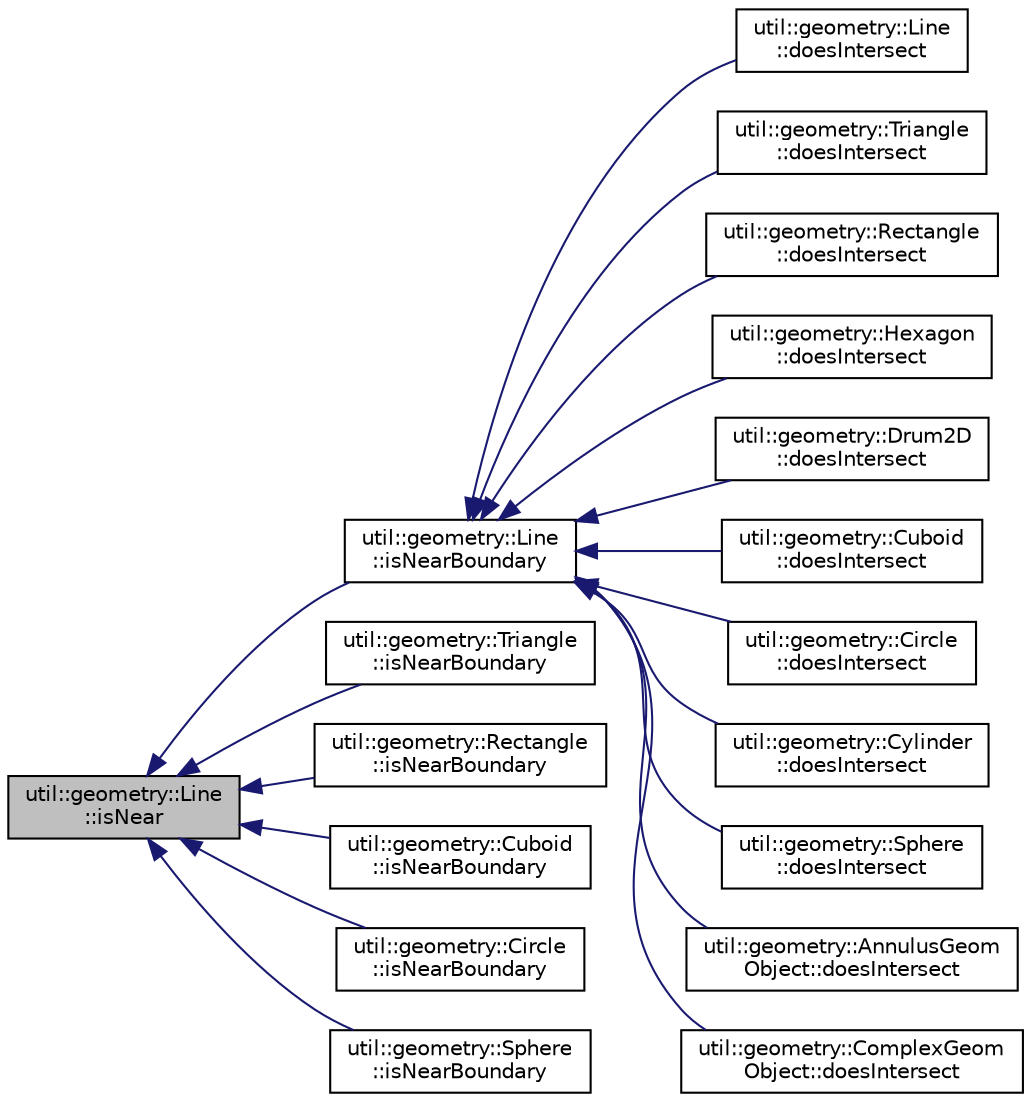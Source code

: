 digraph "util::geometry::Line::isNear"
{
  edge [fontname="Helvetica",fontsize="10",labelfontname="Helvetica",labelfontsize="10"];
  node [fontname="Helvetica",fontsize="10",shape=record];
  rankdir="LR";
  Node115 [label="util::geometry::Line\l::isNear",height=0.2,width=0.4,color="black", fillcolor="grey75", style="filled", fontcolor="black"];
  Node115 -> Node116 [dir="back",color="midnightblue",fontsize="10",style="solid",fontname="Helvetica"];
  Node116 [label="util::geometry::Line\l::isNearBoundary",height=0.2,width=0.4,color="black", fillcolor="white", style="filled",URL="$classutil_1_1geometry_1_1Line.html#a3eca2640ef36978ada44a3bb2926a56d",tooltip="Checks if point is within given distance of this object. "];
  Node116 -> Node117 [dir="back",color="midnightblue",fontsize="10",style="solid",fontname="Helvetica"];
  Node117 [label="util::geometry::Line\l::doesIntersect",height=0.2,width=0.4,color="black", fillcolor="white", style="filled",URL="$classutil_1_1geometry_1_1Line.html#af3f54529ec0d95832f2c42702d36e592",tooltip="Checks if point lies exactly on the boundary. "];
  Node116 -> Node118 [dir="back",color="midnightblue",fontsize="10",style="solid",fontname="Helvetica"];
  Node118 [label="util::geometry::Triangle\l::doesIntersect",height=0.2,width=0.4,color="black", fillcolor="white", style="filled",URL="$classutil_1_1geometry_1_1Triangle.html#afe163c48422ea328a60a5f24800106d7",tooltip="Checks if point lies exactly on the boundary. "];
  Node116 -> Node119 [dir="back",color="midnightblue",fontsize="10",style="solid",fontname="Helvetica"];
  Node119 [label="util::geometry::Rectangle\l::doesIntersect",height=0.2,width=0.4,color="black", fillcolor="white", style="filled",URL="$classutil_1_1geometry_1_1Rectangle.html#ae3efcb7a2461c14acadee84e1a808f0d",tooltip="Checks if point lies exactly on the boundary. "];
  Node116 -> Node120 [dir="back",color="midnightblue",fontsize="10",style="solid",fontname="Helvetica"];
  Node120 [label="util::geometry::Hexagon\l::doesIntersect",height=0.2,width=0.4,color="black", fillcolor="white", style="filled",URL="$classutil_1_1geometry_1_1Hexagon.html#a50a2b3aef62673ab053ecc36c3f6e8d1",tooltip="Checks if point lies exactly on the boundary. "];
  Node116 -> Node121 [dir="back",color="midnightblue",fontsize="10",style="solid",fontname="Helvetica"];
  Node121 [label="util::geometry::Drum2D\l::doesIntersect",height=0.2,width=0.4,color="black", fillcolor="white", style="filled",URL="$classutil_1_1geometry_1_1Drum2D.html#aff0579b48cf389dad292a9ed733e7b0a",tooltip="Checks if point lies exactly on the boundary. "];
  Node116 -> Node122 [dir="back",color="midnightblue",fontsize="10",style="solid",fontname="Helvetica"];
  Node122 [label="util::geometry::Cuboid\l::doesIntersect",height=0.2,width=0.4,color="black", fillcolor="white", style="filled",URL="$classutil_1_1geometry_1_1Cuboid.html#af26ce4f1204f54ef91ddd1202469779f",tooltip="Checks if point lies exactly on the boundary. "];
  Node116 -> Node123 [dir="back",color="midnightblue",fontsize="10",style="solid",fontname="Helvetica"];
  Node123 [label="util::geometry::Circle\l::doesIntersect",height=0.2,width=0.4,color="black", fillcolor="white", style="filled",URL="$classutil_1_1geometry_1_1Circle.html#ada8bcdeaf3166a78343ecc7b7ef54d70",tooltip="Checks if point lies exactly on the boundary. "];
  Node116 -> Node124 [dir="back",color="midnightblue",fontsize="10",style="solid",fontname="Helvetica"];
  Node124 [label="util::geometry::Cylinder\l::doesIntersect",height=0.2,width=0.4,color="black", fillcolor="white", style="filled",URL="$classutil_1_1geometry_1_1Cylinder.html#ade04bce29129a128781a55e5748465bc",tooltip="Checks if point lies exactly on the boundary. "];
  Node116 -> Node125 [dir="back",color="midnightblue",fontsize="10",style="solid",fontname="Helvetica"];
  Node125 [label="util::geometry::Sphere\l::doesIntersect",height=0.2,width=0.4,color="black", fillcolor="white", style="filled",URL="$classutil_1_1geometry_1_1Sphere.html#aad8e3276b3bcd273ce21cc654a7de424",tooltip="Checks if point lies exactly on the boundary. "];
  Node116 -> Node126 [dir="back",color="midnightblue",fontsize="10",style="solid",fontname="Helvetica"];
  Node126 [label="util::geometry::AnnulusGeom\lObject::doesIntersect",height=0.2,width=0.4,color="black", fillcolor="white", style="filled",URL="$classutil_1_1geometry_1_1AnnulusGeomObject.html#a8c562d33dc90515da8a2d4da16d1c2d2",tooltip="Checks if point lies exactly on the boundary. "];
  Node116 -> Node127 [dir="back",color="midnightblue",fontsize="10",style="solid",fontname="Helvetica"];
  Node127 [label="util::geometry::ComplexGeom\lObject::doesIntersect",height=0.2,width=0.4,color="black", fillcolor="white", style="filled",URL="$classutil_1_1geometry_1_1ComplexGeomObject.html#add67bfebc2ecb9ff14e81c2e5b34aede",tooltip="Checks if point lies exactly on the boundary. "];
  Node115 -> Node128 [dir="back",color="midnightblue",fontsize="10",style="solid",fontname="Helvetica"];
  Node128 [label="util::geometry::Triangle\l::isNearBoundary",height=0.2,width=0.4,color="black", fillcolor="white", style="filled",URL="$classutil_1_1geometry_1_1Triangle.html#acb456b295759ed55756a75b3530b21ee",tooltip="Checks if point is within given distance of this object. "];
  Node115 -> Node129 [dir="back",color="midnightblue",fontsize="10",style="solid",fontname="Helvetica"];
  Node129 [label="util::geometry::Rectangle\l::isNearBoundary",height=0.2,width=0.4,color="black", fillcolor="white", style="filled",URL="$classutil_1_1geometry_1_1Rectangle.html#a0215c1b51031c4255eb3bd13d22a5a84",tooltip="Checks if point is within given distance of this object. "];
  Node115 -> Node130 [dir="back",color="midnightblue",fontsize="10",style="solid",fontname="Helvetica"];
  Node130 [label="util::geometry::Cuboid\l::isNearBoundary",height=0.2,width=0.4,color="black", fillcolor="white", style="filled",URL="$classutil_1_1geometry_1_1Cuboid.html#af789d5a0778714f519224e3910c6a51f",tooltip="Checks if point is within given distance of this object. "];
  Node115 -> Node131 [dir="back",color="midnightblue",fontsize="10",style="solid",fontname="Helvetica"];
  Node131 [label="util::geometry::Circle\l::isNearBoundary",height=0.2,width=0.4,color="black", fillcolor="white", style="filled",URL="$classutil_1_1geometry_1_1Circle.html#ae0ab3701d36bc96a23f858427445c773",tooltip="Checks if point is within given distance of this object. "];
  Node115 -> Node132 [dir="back",color="midnightblue",fontsize="10",style="solid",fontname="Helvetica"];
  Node132 [label="util::geometry::Sphere\l::isNearBoundary",height=0.2,width=0.4,color="black", fillcolor="white", style="filled",URL="$classutil_1_1geometry_1_1Sphere.html#ab883e9db7deee5ace12daf734893de7c",tooltip="Checks if point is within given distance of this object. "];
}
